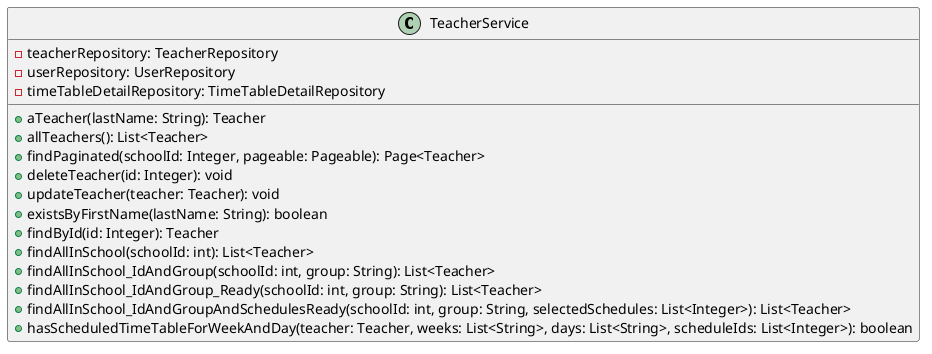 @startuml

package phongvan.hischoolbackend.Service {
    @startuml
    class TeacherService {
        - teacherRepository: TeacherRepository
        - userRepository: UserRepository
        - timeTableDetailRepository: TimeTableDetailRepository

        + aTeacher(lastName: String): Teacher
        + allTeachers(): List<Teacher>
        + findPaginated(schoolId: Integer, pageable: Pageable): Page<Teacher>
        + deleteTeacher(id: Integer): void
        + updateTeacher(teacher: Teacher): void
        + existsByFirstName(lastName: String): boolean
        + findById(id: Integer): Teacher
        + findAllInSchool(schoolId: int): List<Teacher>
        + findAllInSchool_IdAndGroup(schoolId: int, group: String): List<Teacher>
        + findAllInSchool_IdAndGroup_Ready(schoolId: int, group: String): List<Teacher>
        + findAllInSchool_IdAndGroupAndSchedulesReady(schoolId: int, group: String, selectedSchedules: List<Integer>): List<Teacher>
        + hasScheduledTimeTableForWeekAndDay(teacher: Teacher, weeks: List<String>, days: List<String>, scheduleIds: List<Integer>): boolean
    }
    @enduml
}

@enduml
